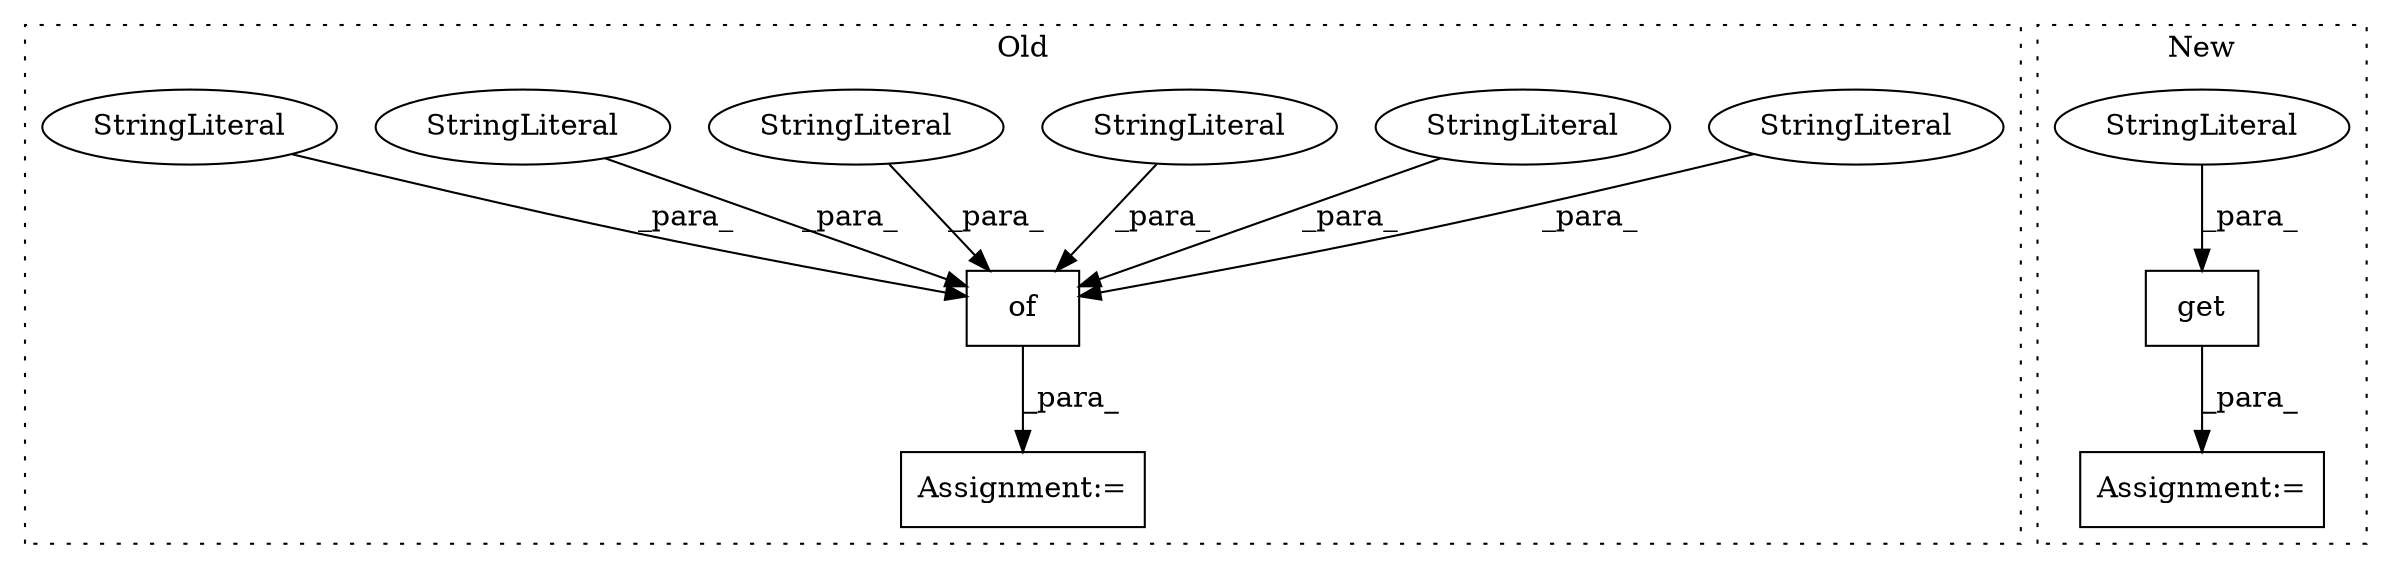 digraph G {
subgraph cluster0 {
1 [label="of" a="32" s="502,605" l="3,1" shape="box"];
4 [label="Assignment:=" a="7" s="497" l="1" shape="box"];
6 [label="StringLiteral" a="45" s="505" l="12" shape="ellipse"];
7 [label="StringLiteral" a="45" s="538" l="7" shape="ellipse"];
8 [label="StringLiteral" a="45" s="562" l="7" shape="ellipse"];
9 [label="StringLiteral" a="45" s="523" l="6" shape="ellipse"];
10 [label="StringLiteral" a="45" s="586" l="5" shape="ellipse"];
11 [label="StringLiteral" a="45" s="530" l="7" shape="ellipse"];
label = "Old";
style="dotted";
}
subgraph cluster1 {
2 [label="get" a="32" s="1231,1254" l="4,1" shape="box"];
3 [label="Assignment:=" a="7" s="1202" l="1" shape="box"];
5 [label="StringLiteral" a="45" s="1235" l="19" shape="ellipse"];
label = "New";
style="dotted";
}
1 -> 4 [label="_para_"];
2 -> 3 [label="_para_"];
5 -> 2 [label="_para_"];
6 -> 1 [label="_para_"];
7 -> 1 [label="_para_"];
8 -> 1 [label="_para_"];
9 -> 1 [label="_para_"];
10 -> 1 [label="_para_"];
11 -> 1 [label="_para_"];
}